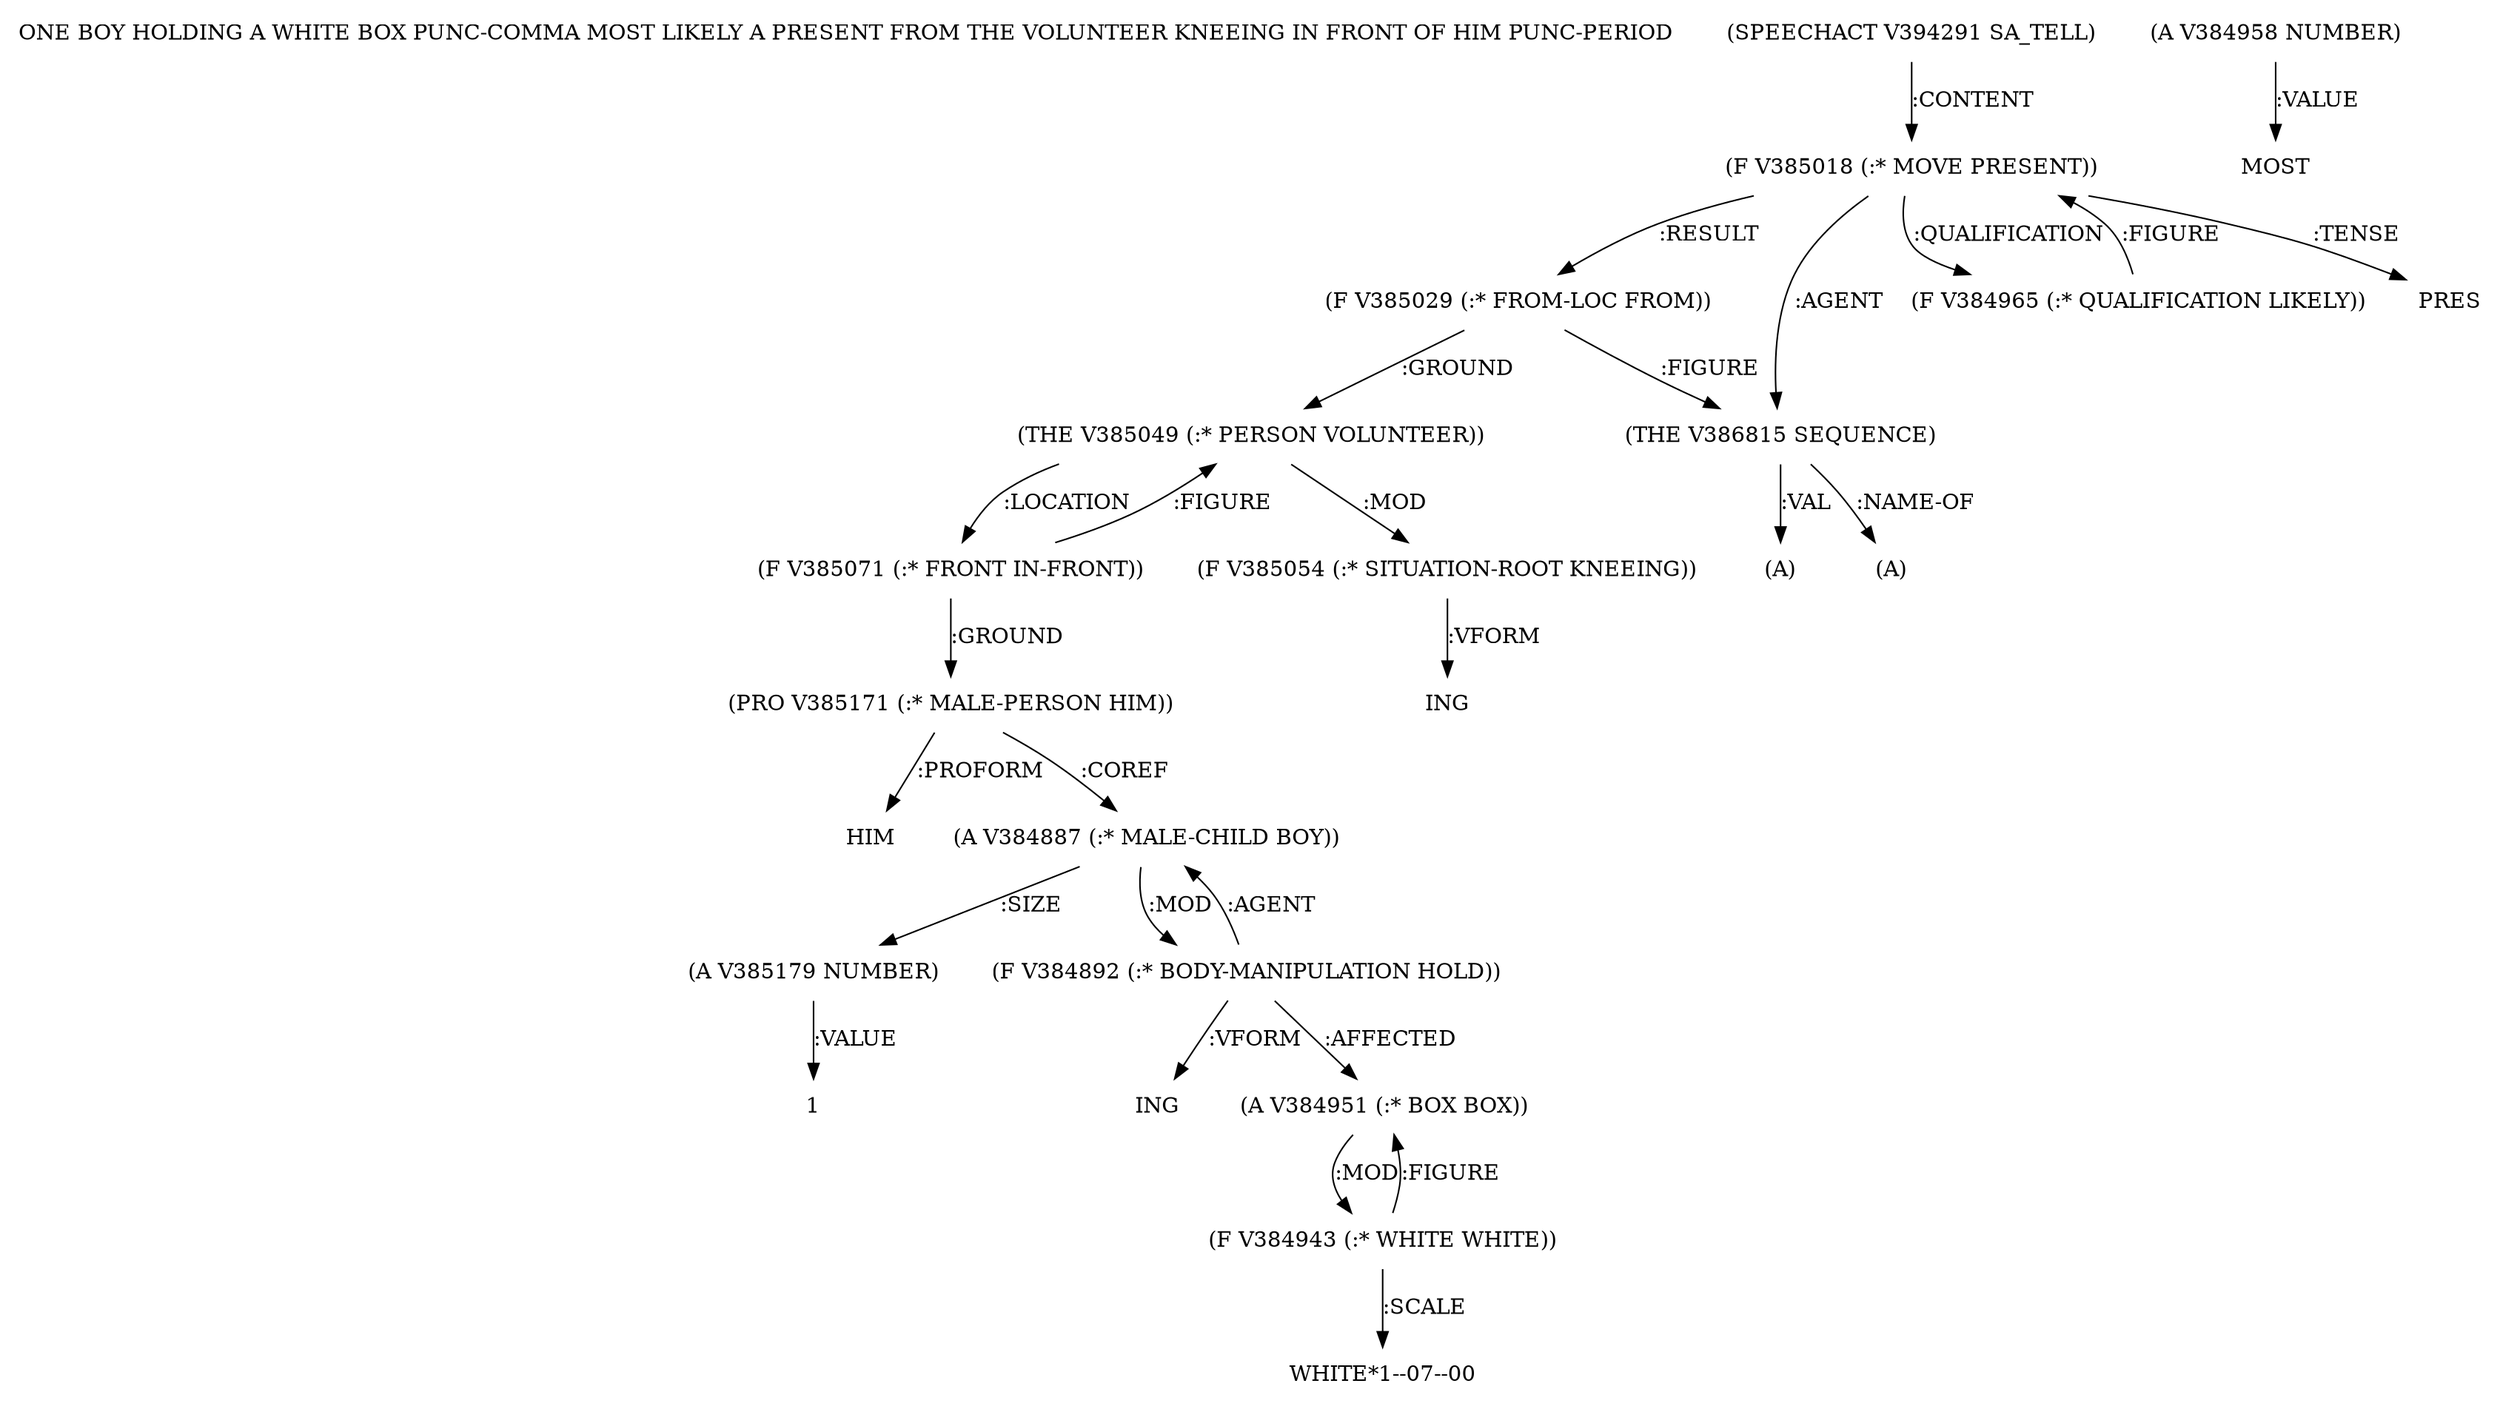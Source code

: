 digraph Terms {
  node [shape=none]
  "ONE BOY HOLDING A WHITE BOX PUNC-COMMA MOST LIKELY A PRESENT FROM THE VOLUNTEER KNEEING IN FRONT OF HIM PUNC-PERIOD"
  "V394291" [label="(SPEECHACT V394291 SA_TELL)"]
  "V394291" -> "V385018" [label=":CONTENT"]
  "V385018" [label="(F V385018 (:* MOVE PRESENT))"]
  "V385018" -> "V385029" [label=":RESULT"]
  "V385018" -> "V386815" [label=":AGENT"]
  "V385018" -> "V384965" [label=":QUALIFICATION"]
  "V385018" -> "NT396973" [label=":TENSE"]
  "NT396973" [label="PRES"]
  "V384965" [label="(F V384965 (:* QUALIFICATION LIKELY))"]
  "V384965" -> "V385018" [label=":FIGURE"]
  "V386815" [label="(THE V386815 SEQUENCE)"]
  "V386815" -> "NT396974" [label=":NAME-OF"]
  "NT396974" [label="(A)"]
  "V386815" -> "NT396975" [label=":VAL"]
  "NT396975" [label="(A)"]
  "V385029" [label="(F V385029 (:* FROM-LOC FROM))"]
  "V385029" -> "V385049" [label=":GROUND"]
  "V385029" -> "V386815" [label=":FIGURE"]
  "V385049" [label="(THE V385049 (:* PERSON VOLUNTEER))"]
  "V385049" -> "V385071" [label=":LOCATION"]
  "V385049" -> "V385054" [label=":MOD"]
  "V385054" [label="(F V385054 (:* SITUATION-ROOT KNEEING))"]
  "V385054" -> "NT396976" [label=":VFORM"]
  "NT396976" [label="ING"]
  "V385071" [label="(F V385071 (:* FRONT IN-FRONT))"]
  "V385071" -> "V385171" [label=":GROUND"]
  "V385071" -> "V385049" [label=":FIGURE"]
  "V385171" [label="(PRO V385171 (:* MALE-PERSON HIM))"]
  "V385171" -> "NT396977" [label=":PROFORM"]
  "NT396977" [label="HIM"]
  "V385171" -> "V384887" [label=":COREF"]
  "V384958" [label="(A V384958 NUMBER)"]
  "V384958" -> "NT396978" [label=":VALUE"]
  "NT396978" [label="MOST"]
  "V384887" [label="(A V384887 (:* MALE-CHILD BOY))"]
  "V384887" -> "V385179" [label=":SIZE"]
  "V384887" -> "V384892" [label=":MOD"]
  "V385179" [label="(A V385179 NUMBER)"]
  "V385179" -> "NT396979" [label=":VALUE"]
  "NT396979" [label="1"]
  "V384892" [label="(F V384892 (:* BODY-MANIPULATION HOLD))"]
  "V384892" -> "V384887" [label=":AGENT"]
  "V384892" -> "V384951" [label=":AFFECTED"]
  "V384892" -> "NT396980" [label=":VFORM"]
  "NT396980" [label="ING"]
  "V384951" [label="(A V384951 (:* BOX BOX))"]
  "V384951" -> "V384943" [label=":MOD"]
  "V384943" [label="(F V384943 (:* WHITE WHITE))"]
  "V384943" -> "V384951" [label=":FIGURE"]
  "V384943" -> "NT396981" [label=":SCALE"]
  "NT396981" [label="WHITE*1--07--00"]
}
